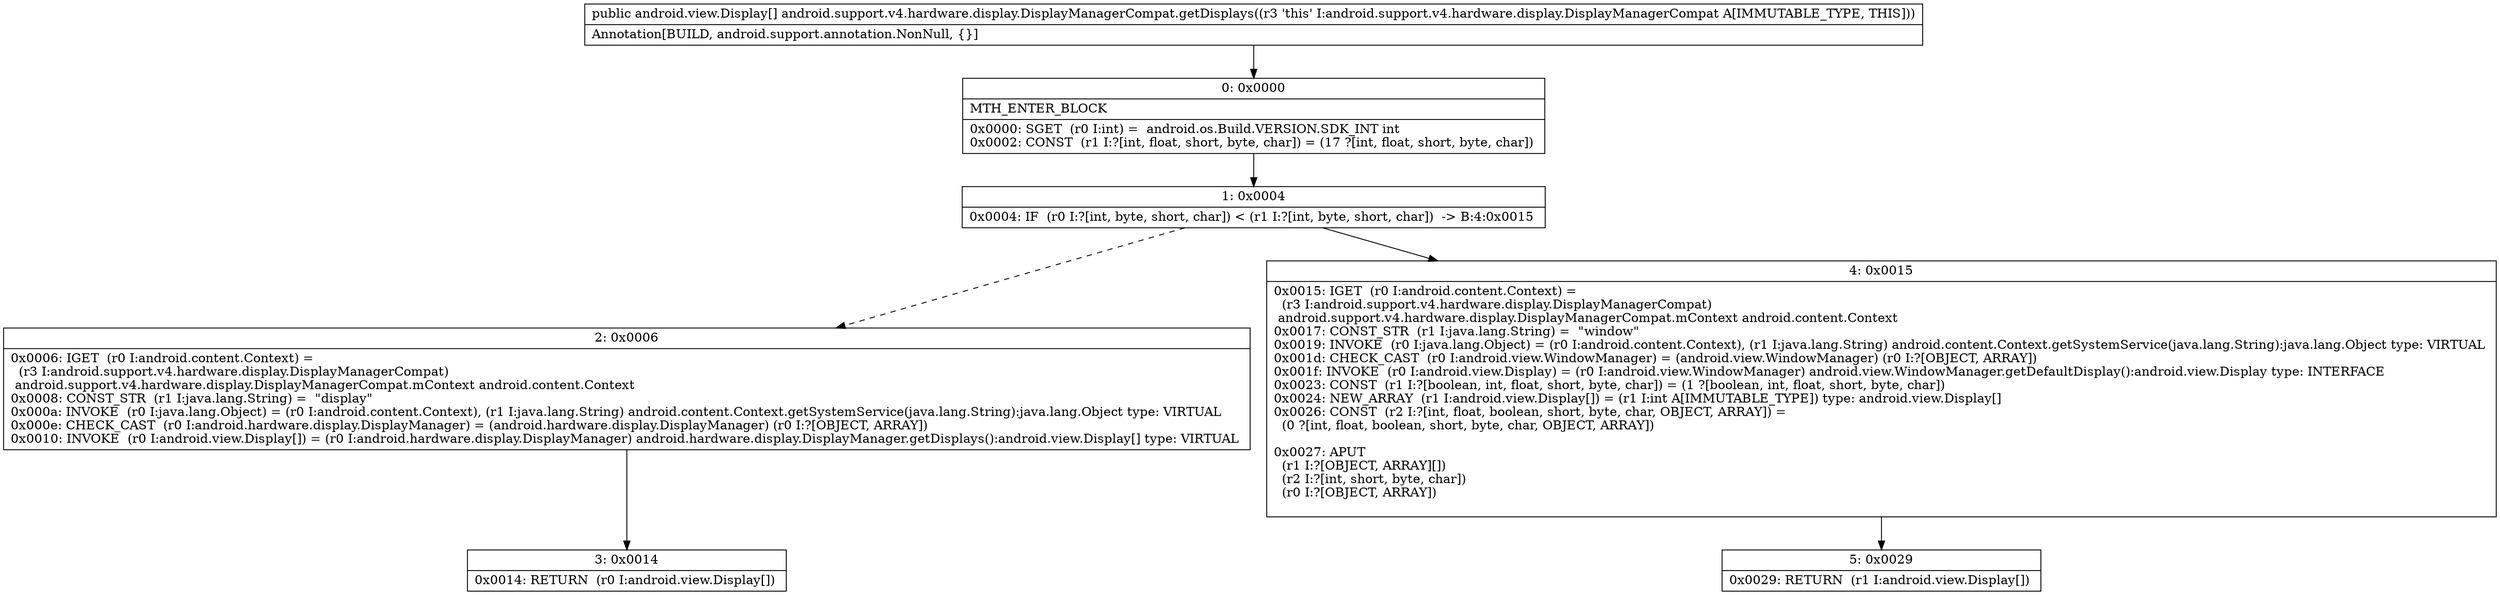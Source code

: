 digraph "CFG forandroid.support.v4.hardware.display.DisplayManagerCompat.getDisplays()[Landroid\/view\/Display;" {
Node_0 [shape=record,label="{0\:\ 0x0000|MTH_ENTER_BLOCK\l|0x0000: SGET  (r0 I:int) =  android.os.Build.VERSION.SDK_INT int \l0x0002: CONST  (r1 I:?[int, float, short, byte, char]) = (17 ?[int, float, short, byte, char]) \l}"];
Node_1 [shape=record,label="{1\:\ 0x0004|0x0004: IF  (r0 I:?[int, byte, short, char]) \< (r1 I:?[int, byte, short, char])  \-\> B:4:0x0015 \l}"];
Node_2 [shape=record,label="{2\:\ 0x0006|0x0006: IGET  (r0 I:android.content.Context) = \l  (r3 I:android.support.v4.hardware.display.DisplayManagerCompat)\l android.support.v4.hardware.display.DisplayManagerCompat.mContext android.content.Context \l0x0008: CONST_STR  (r1 I:java.lang.String) =  \"display\" \l0x000a: INVOKE  (r0 I:java.lang.Object) = (r0 I:android.content.Context), (r1 I:java.lang.String) android.content.Context.getSystemService(java.lang.String):java.lang.Object type: VIRTUAL \l0x000e: CHECK_CAST  (r0 I:android.hardware.display.DisplayManager) = (android.hardware.display.DisplayManager) (r0 I:?[OBJECT, ARRAY]) \l0x0010: INVOKE  (r0 I:android.view.Display[]) = (r0 I:android.hardware.display.DisplayManager) android.hardware.display.DisplayManager.getDisplays():android.view.Display[] type: VIRTUAL \l}"];
Node_3 [shape=record,label="{3\:\ 0x0014|0x0014: RETURN  (r0 I:android.view.Display[]) \l}"];
Node_4 [shape=record,label="{4\:\ 0x0015|0x0015: IGET  (r0 I:android.content.Context) = \l  (r3 I:android.support.v4.hardware.display.DisplayManagerCompat)\l android.support.v4.hardware.display.DisplayManagerCompat.mContext android.content.Context \l0x0017: CONST_STR  (r1 I:java.lang.String) =  \"window\" \l0x0019: INVOKE  (r0 I:java.lang.Object) = (r0 I:android.content.Context), (r1 I:java.lang.String) android.content.Context.getSystemService(java.lang.String):java.lang.Object type: VIRTUAL \l0x001d: CHECK_CAST  (r0 I:android.view.WindowManager) = (android.view.WindowManager) (r0 I:?[OBJECT, ARRAY]) \l0x001f: INVOKE  (r0 I:android.view.Display) = (r0 I:android.view.WindowManager) android.view.WindowManager.getDefaultDisplay():android.view.Display type: INTERFACE \l0x0023: CONST  (r1 I:?[boolean, int, float, short, byte, char]) = (1 ?[boolean, int, float, short, byte, char]) \l0x0024: NEW_ARRAY  (r1 I:android.view.Display[]) = (r1 I:int A[IMMUTABLE_TYPE]) type: android.view.Display[] \l0x0026: CONST  (r2 I:?[int, float, boolean, short, byte, char, OBJECT, ARRAY]) = \l  (0 ?[int, float, boolean, short, byte, char, OBJECT, ARRAY])\l \l0x0027: APUT  \l  (r1 I:?[OBJECT, ARRAY][])\l  (r2 I:?[int, short, byte, char])\l  (r0 I:?[OBJECT, ARRAY])\l \l}"];
Node_5 [shape=record,label="{5\:\ 0x0029|0x0029: RETURN  (r1 I:android.view.Display[]) \l}"];
MethodNode[shape=record,label="{public android.view.Display[] android.support.v4.hardware.display.DisplayManagerCompat.getDisplays((r3 'this' I:android.support.v4.hardware.display.DisplayManagerCompat A[IMMUTABLE_TYPE, THIS]))  | Annotation[BUILD, android.support.annotation.NonNull, \{\}]\l}"];
MethodNode -> Node_0;
Node_0 -> Node_1;
Node_1 -> Node_2[style=dashed];
Node_1 -> Node_4;
Node_2 -> Node_3;
Node_4 -> Node_5;
}

